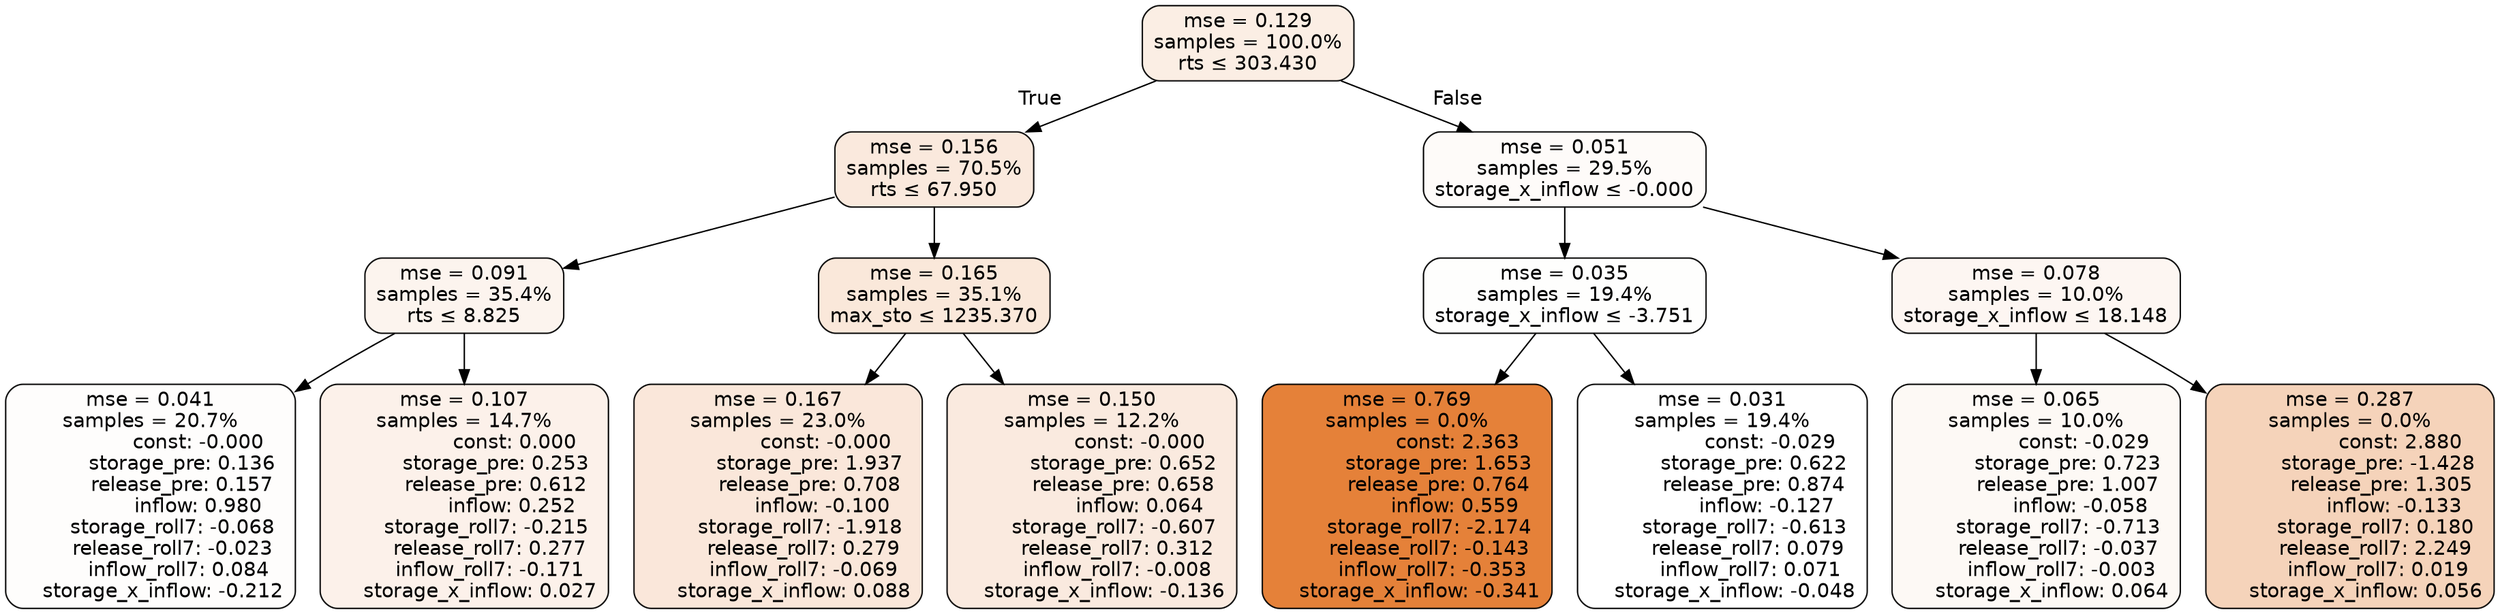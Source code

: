 digraph tree {
bgcolor="transparent"
node [shape=rectangle, style="filled, rounded", color="black", fontname=helvetica] ;
edge [fontname=helvetica] ;
	"0" [label="mse = 0.129
samples = 100.0%
rts &le; 303.430", fillcolor="#fbeee4"]
	"1" [label="mse = 0.156
samples = 70.5%
rts &le; 67.950", fillcolor="#fae9dd"]
	"2" [label="mse = 0.091
samples = 35.4%
rts &le; 8.825", fillcolor="#fcf4ee"]
	"3" [label="mse = 0.041
samples = 20.7%
               const: -0.000
          storage_pre: 0.136
          release_pre: 0.157
               inflow: 0.980
       storage_roll7: -0.068
       release_roll7: -0.023
         inflow_roll7: 0.084
    storage_x_inflow: -0.212", fillcolor="#fefdfc"]
	"4" [label="mse = 0.107
samples = 14.7%
                const: 0.000
          storage_pre: 0.253
          release_pre: 0.612
               inflow: 0.252
       storage_roll7: -0.215
        release_roll7: 0.277
        inflow_roll7: -0.171
     storage_x_inflow: 0.027", fillcolor="#fcf1ea"]
	"5" [label="mse = 0.165
samples = 35.1%
max_sto &le; 1235.370", fillcolor="#fae8da"]
	"6" [label="mse = 0.167
samples = 23.0%
               const: -0.000
          storage_pre: 1.937
          release_pre: 0.708
              inflow: -0.100
       storage_roll7: -1.918
        release_roll7: 0.279
        inflow_roll7: -0.069
     storage_x_inflow: 0.088", fillcolor="#fae7da"]
	"7" [label="mse = 0.150
samples = 12.2%
               const: -0.000
          storage_pre: 0.652
          release_pre: 0.658
               inflow: 0.064
       storage_roll7: -0.607
        release_roll7: 0.312
        inflow_roll7: -0.008
    storage_x_inflow: -0.136", fillcolor="#faeadf"]
	"8" [label="mse = 0.051
samples = 29.5%
storage_x_inflow &le; -0.000", fillcolor="#fefbf9"]
	"9" [label="mse = 0.035
samples = 19.4%
storage_x_inflow &le; -3.751", fillcolor="#fefefd"]
	"10" [label="mse = 0.769
samples = 0.0%
                const: 2.363
          storage_pre: 1.653
          release_pre: 0.764
               inflow: 0.559
       storage_roll7: -2.174
       release_roll7: -0.143
        inflow_roll7: -0.353
    storage_x_inflow: -0.341", fillcolor="#e58139"]
	"11" [label="mse = 0.031
samples = 19.4%
               const: -0.029
          storage_pre: 0.622
          release_pre: 0.874
              inflow: -0.127
       storage_roll7: -0.613
        release_roll7: 0.079
         inflow_roll7: 0.071
    storage_x_inflow: -0.048", fillcolor="#ffffff"]
	"12" [label="mse = 0.078
samples = 10.0%
storage_x_inflow &le; 18.148", fillcolor="#fdf6f2"]
	"13" [label="mse = 0.065
samples = 10.0%
               const: -0.029
          storage_pre: 0.723
          release_pre: 1.007
              inflow: -0.058
       storage_roll7: -0.713
       release_roll7: -0.037
        inflow_roll7: -0.003
     storage_x_inflow: 0.064", fillcolor="#fdf9f5"]
	"14" [label="mse = 0.287
samples = 0.0%
                const: 2.880
         storage_pre: -1.428
          release_pre: 1.305
              inflow: -0.133
        storage_roll7: 0.180
        release_roll7: 2.249
         inflow_roll7: 0.019
     storage_x_inflow: 0.056", fillcolor="#f5d3ba"]

	"0" -> "1" [labeldistance=2.5, labelangle=45, headlabel="True"]
	"1" -> "2"
	"2" -> "3"
	"2" -> "4"
	"1" -> "5"
	"5" -> "6"
	"5" -> "7"
	"0" -> "8" [labeldistance=2.5, labelangle=-45, headlabel="False"]
	"8" -> "9"
	"9" -> "10"
	"9" -> "11"
	"8" -> "12"
	"12" -> "13"
	"12" -> "14"
}